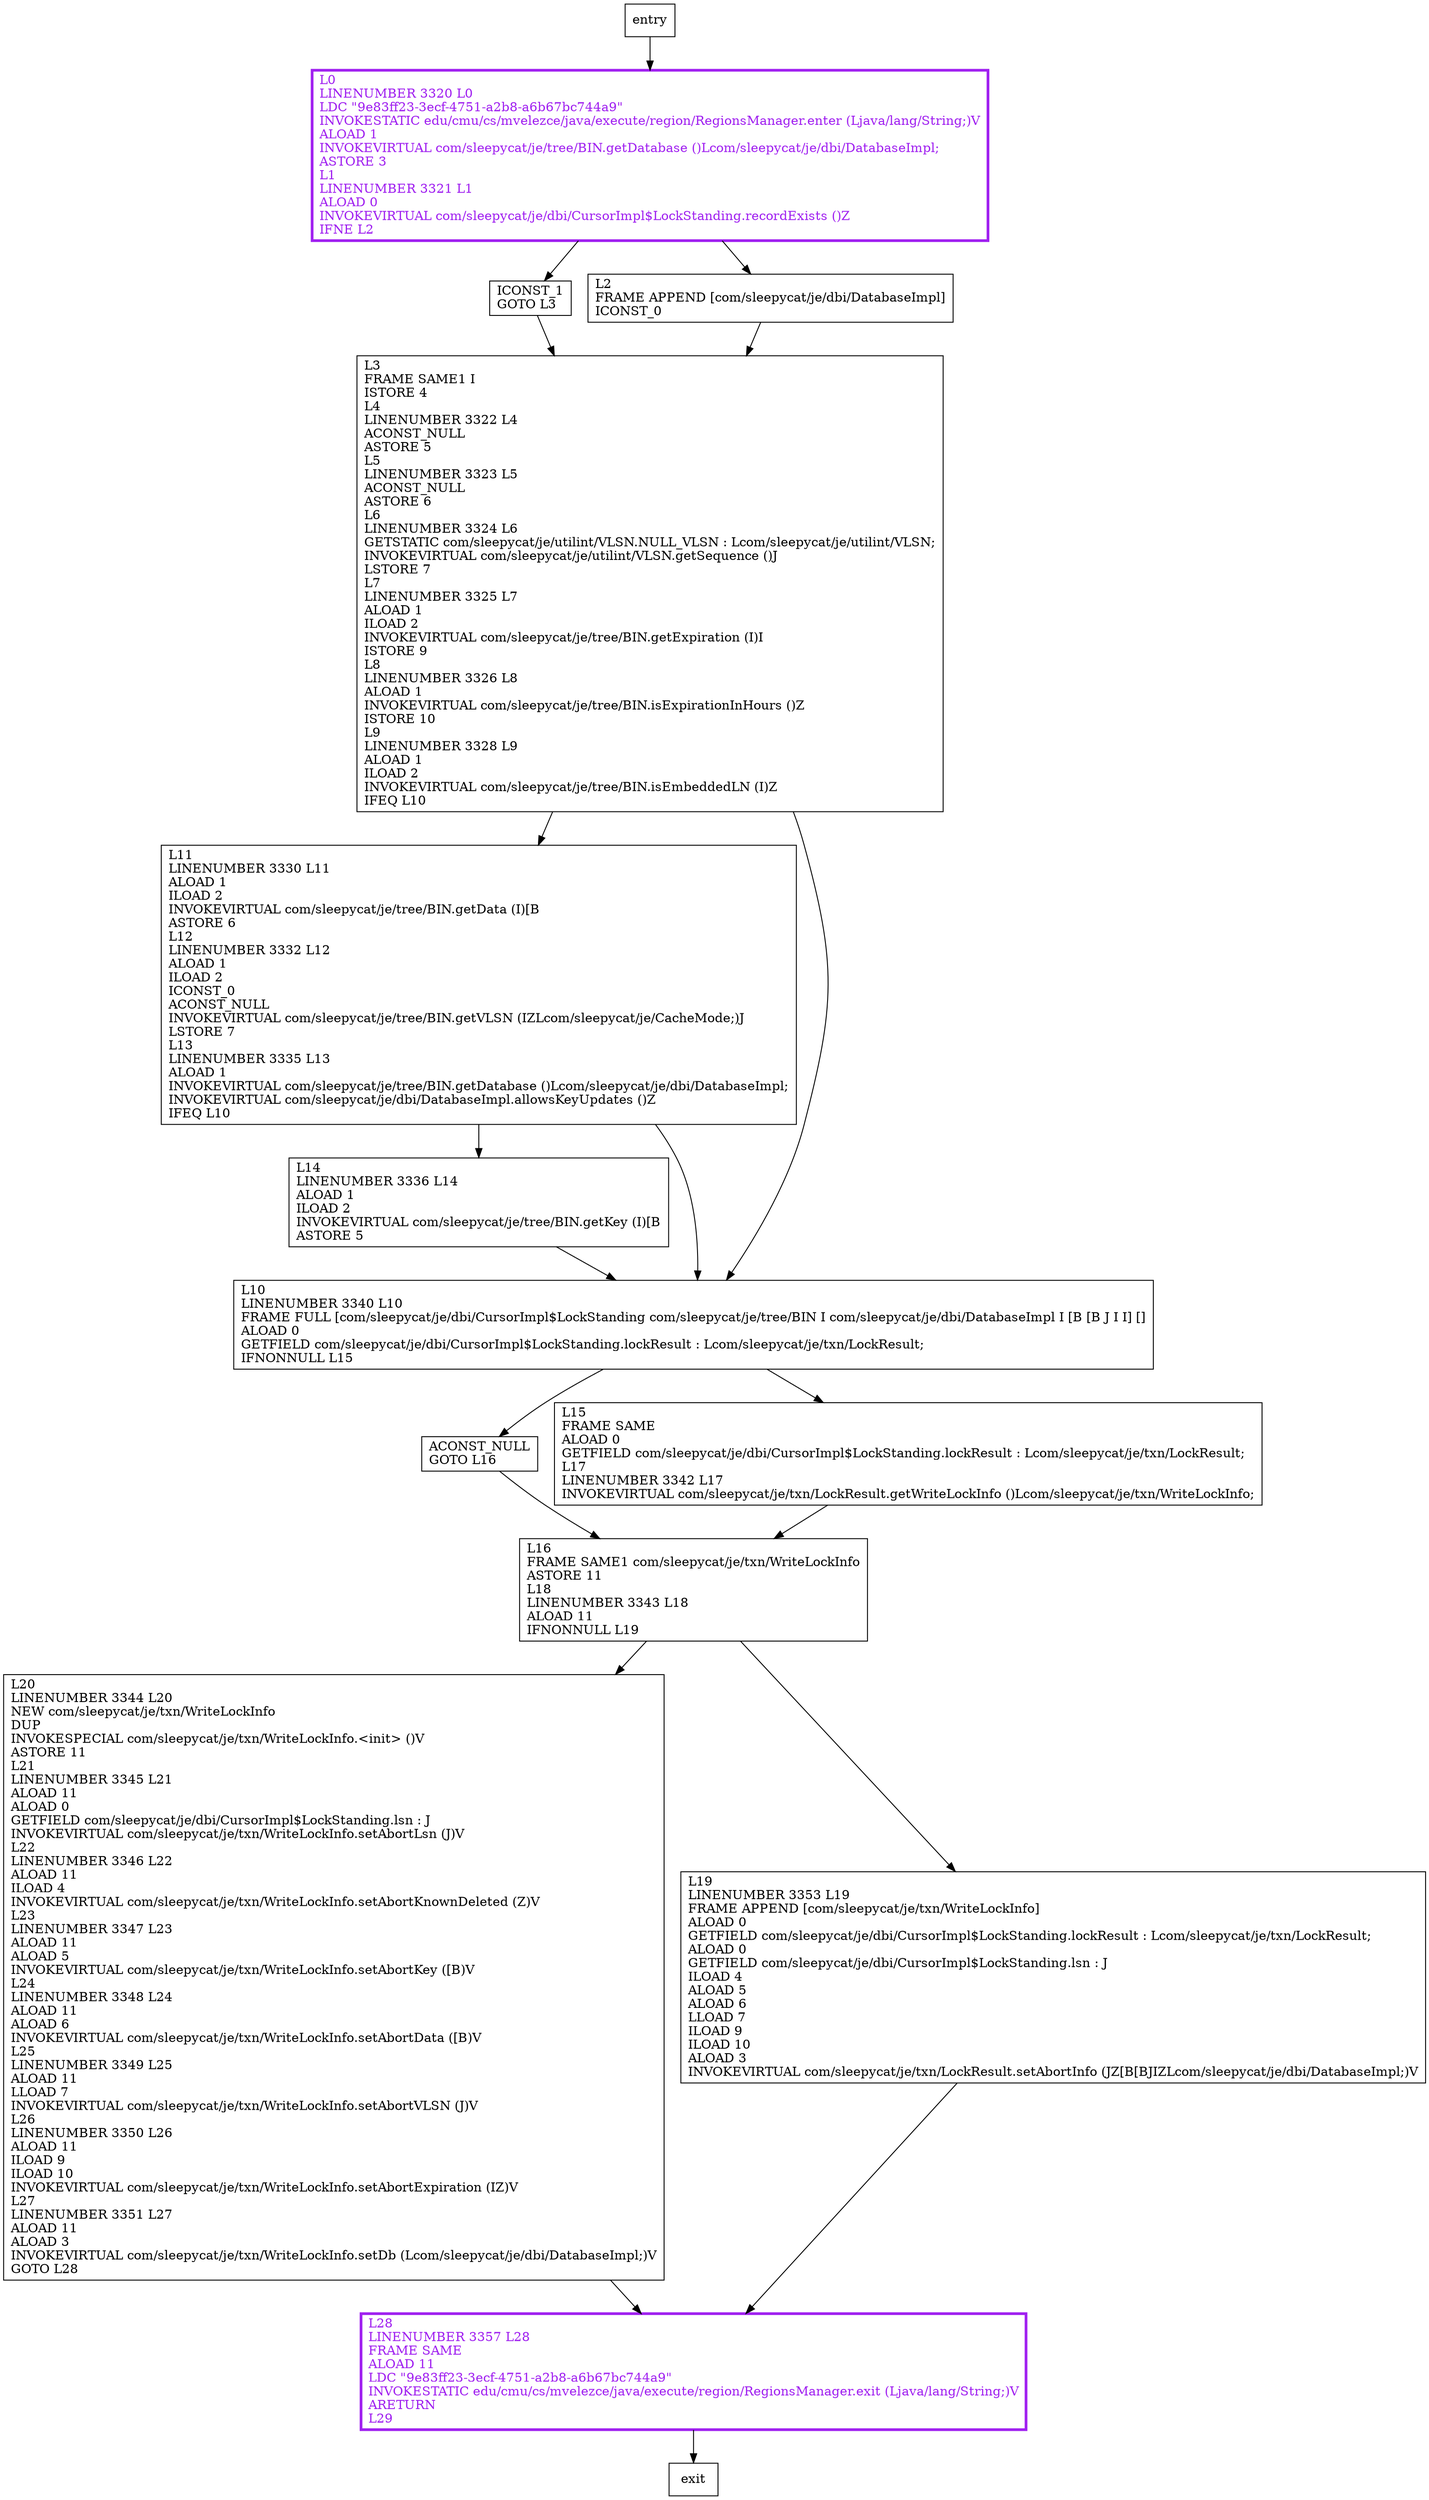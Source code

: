 digraph prepareForUpdate {
node [shape=record];
787635725 [label="ICONST_1\lGOTO L3\l"];
830792100 [label="L20\lLINENUMBER 3344 L20\lNEW com/sleepycat/je/txn/WriteLockInfo\lDUP\lINVOKESPECIAL com/sleepycat/je/txn/WriteLockInfo.\<init\> ()V\lASTORE 11\lL21\lLINENUMBER 3345 L21\lALOAD 11\lALOAD 0\lGETFIELD com/sleepycat/je/dbi/CursorImpl$LockStanding.lsn : J\lINVOKEVIRTUAL com/sleepycat/je/txn/WriteLockInfo.setAbortLsn (J)V\lL22\lLINENUMBER 3346 L22\lALOAD 11\lILOAD 4\lINVOKEVIRTUAL com/sleepycat/je/txn/WriteLockInfo.setAbortKnownDeleted (Z)V\lL23\lLINENUMBER 3347 L23\lALOAD 11\lALOAD 5\lINVOKEVIRTUAL com/sleepycat/je/txn/WriteLockInfo.setAbortKey ([B)V\lL24\lLINENUMBER 3348 L24\lALOAD 11\lALOAD 6\lINVOKEVIRTUAL com/sleepycat/je/txn/WriteLockInfo.setAbortData ([B)V\lL25\lLINENUMBER 3349 L25\lALOAD 11\lLLOAD 7\lINVOKEVIRTUAL com/sleepycat/je/txn/WriteLockInfo.setAbortVLSN (J)V\lL26\lLINENUMBER 3350 L26\lALOAD 11\lILOAD 9\lILOAD 10\lINVOKEVIRTUAL com/sleepycat/je/txn/WriteLockInfo.setAbortExpiration (IZ)V\lL27\lLINENUMBER 3351 L27\lALOAD 11\lALOAD 3\lINVOKEVIRTUAL com/sleepycat/je/txn/WriteLockInfo.setDb (Lcom/sleepycat/je/dbi/DatabaseImpl;)V\lGOTO L28\l"];
798348325 [label="L28\lLINENUMBER 3357 L28\lFRAME SAME\lALOAD 11\lLDC \"9e83ff23-3ecf-4751-a2b8-a6b67bc744a9\"\lINVOKESTATIC edu/cmu/cs/mvelezce/java/execute/region/RegionsManager.exit (Ljava/lang/String;)V\lARETURN\lL29\l"];
257737272 [label="L11\lLINENUMBER 3330 L11\lALOAD 1\lILOAD 2\lINVOKEVIRTUAL com/sleepycat/je/tree/BIN.getData (I)[B\lASTORE 6\lL12\lLINENUMBER 3332 L12\lALOAD 1\lILOAD 2\lICONST_0\lACONST_NULL\lINVOKEVIRTUAL com/sleepycat/je/tree/BIN.getVLSN (IZLcom/sleepycat/je/CacheMode;)J\lLSTORE 7\lL13\lLINENUMBER 3335 L13\lALOAD 1\lINVOKEVIRTUAL com/sleepycat/je/tree/BIN.getDatabase ()Lcom/sleepycat/je/dbi/DatabaseImpl;\lINVOKEVIRTUAL com/sleepycat/je/dbi/DatabaseImpl.allowsKeyUpdates ()Z\lIFEQ L10\l"];
870508520 [label="L14\lLINENUMBER 3336 L14\lALOAD 1\lILOAD 2\lINVOKEVIRTUAL com/sleepycat/je/tree/BIN.getKey (I)[B\lASTORE 5\l"];
1138452128 [label="ACONST_NULL\lGOTO L16\l"];
2087840974 [label="L0\lLINENUMBER 3320 L0\lLDC \"9e83ff23-3ecf-4751-a2b8-a6b67bc744a9\"\lINVOKESTATIC edu/cmu/cs/mvelezce/java/execute/region/RegionsManager.enter (Ljava/lang/String;)V\lALOAD 1\lINVOKEVIRTUAL com/sleepycat/je/tree/BIN.getDatabase ()Lcom/sleepycat/je/dbi/DatabaseImpl;\lASTORE 3\lL1\lLINENUMBER 3321 L1\lALOAD 0\lINVOKEVIRTUAL com/sleepycat/je/dbi/CursorImpl$LockStanding.recordExists ()Z\lIFNE L2\l"];
1689207837 [label="L15\lFRAME SAME\lALOAD 0\lGETFIELD com/sleepycat/je/dbi/CursorImpl$LockStanding.lockResult : Lcom/sleepycat/je/txn/LockResult;\lL17\lLINENUMBER 3342 L17\lINVOKEVIRTUAL com/sleepycat/je/txn/LockResult.getWriteLockInfo ()Lcom/sleepycat/je/txn/WriteLockInfo;\l"];
695368780 [label="L19\lLINENUMBER 3353 L19\lFRAME APPEND [com/sleepycat/je/txn/WriteLockInfo]\lALOAD 0\lGETFIELD com/sleepycat/je/dbi/CursorImpl$LockStanding.lockResult : Lcom/sleepycat/je/txn/LockResult;\lALOAD 0\lGETFIELD com/sleepycat/je/dbi/CursorImpl$LockStanding.lsn : J\lILOAD 4\lALOAD 5\lALOAD 6\lLLOAD 7\lILOAD 9\lILOAD 10\lALOAD 3\lINVOKEVIRTUAL com/sleepycat/je/txn/LockResult.setAbortInfo (JZ[B[BJIZLcom/sleepycat/je/dbi/DatabaseImpl;)V\l"];
1468132223 [label="L2\lFRAME APPEND [com/sleepycat/je/dbi/DatabaseImpl]\lICONST_0\l"];
1474171311 [label="L10\lLINENUMBER 3340 L10\lFRAME FULL [com/sleepycat/je/dbi/CursorImpl$LockStanding com/sleepycat/je/tree/BIN I com/sleepycat/je/dbi/DatabaseImpl I [B [B J I I] []\lALOAD 0\lGETFIELD com/sleepycat/je/dbi/CursorImpl$LockStanding.lockResult : Lcom/sleepycat/je/txn/LockResult;\lIFNONNULL L15\l"];
607821434 [label="L3\lFRAME SAME1 I\lISTORE 4\lL4\lLINENUMBER 3322 L4\lACONST_NULL\lASTORE 5\lL5\lLINENUMBER 3323 L5\lACONST_NULL\lASTORE 6\lL6\lLINENUMBER 3324 L6\lGETSTATIC com/sleepycat/je/utilint/VLSN.NULL_VLSN : Lcom/sleepycat/je/utilint/VLSN;\lINVOKEVIRTUAL com/sleepycat/je/utilint/VLSN.getSequence ()J\lLSTORE 7\lL7\lLINENUMBER 3325 L7\lALOAD 1\lILOAD 2\lINVOKEVIRTUAL com/sleepycat/je/tree/BIN.getExpiration (I)I\lISTORE 9\lL8\lLINENUMBER 3326 L8\lALOAD 1\lINVOKEVIRTUAL com/sleepycat/je/tree/BIN.isExpirationInHours ()Z\lISTORE 10\lL9\lLINENUMBER 3328 L9\lALOAD 1\lILOAD 2\lINVOKEVIRTUAL com/sleepycat/je/tree/BIN.isEmbeddedLN (I)Z\lIFEQ L10\l"];
227219378 [label="L16\lFRAME SAME1 com/sleepycat/je/txn/WriteLockInfo\lASTORE 11\lL18\lLINENUMBER 3343 L18\lALOAD 11\lIFNONNULL L19\l"];
entry;
exit;
787635725 -> 607821434
830792100 -> 798348325
798348325 -> exit
entry -> 2087840974
257737272 -> 870508520
257737272 -> 1474171311
870508520 -> 1474171311
1138452128 -> 227219378
2087840974 -> 787635725
2087840974 -> 1468132223
1689207837 -> 227219378
695368780 -> 798348325
1468132223 -> 607821434
1474171311 -> 1138452128
1474171311 -> 1689207837
607821434 -> 257737272
607821434 -> 1474171311
227219378 -> 830792100
227219378 -> 695368780
798348325[fontcolor="purple", penwidth=3, color="purple"];
2087840974[fontcolor="purple", penwidth=3, color="purple"];
}

